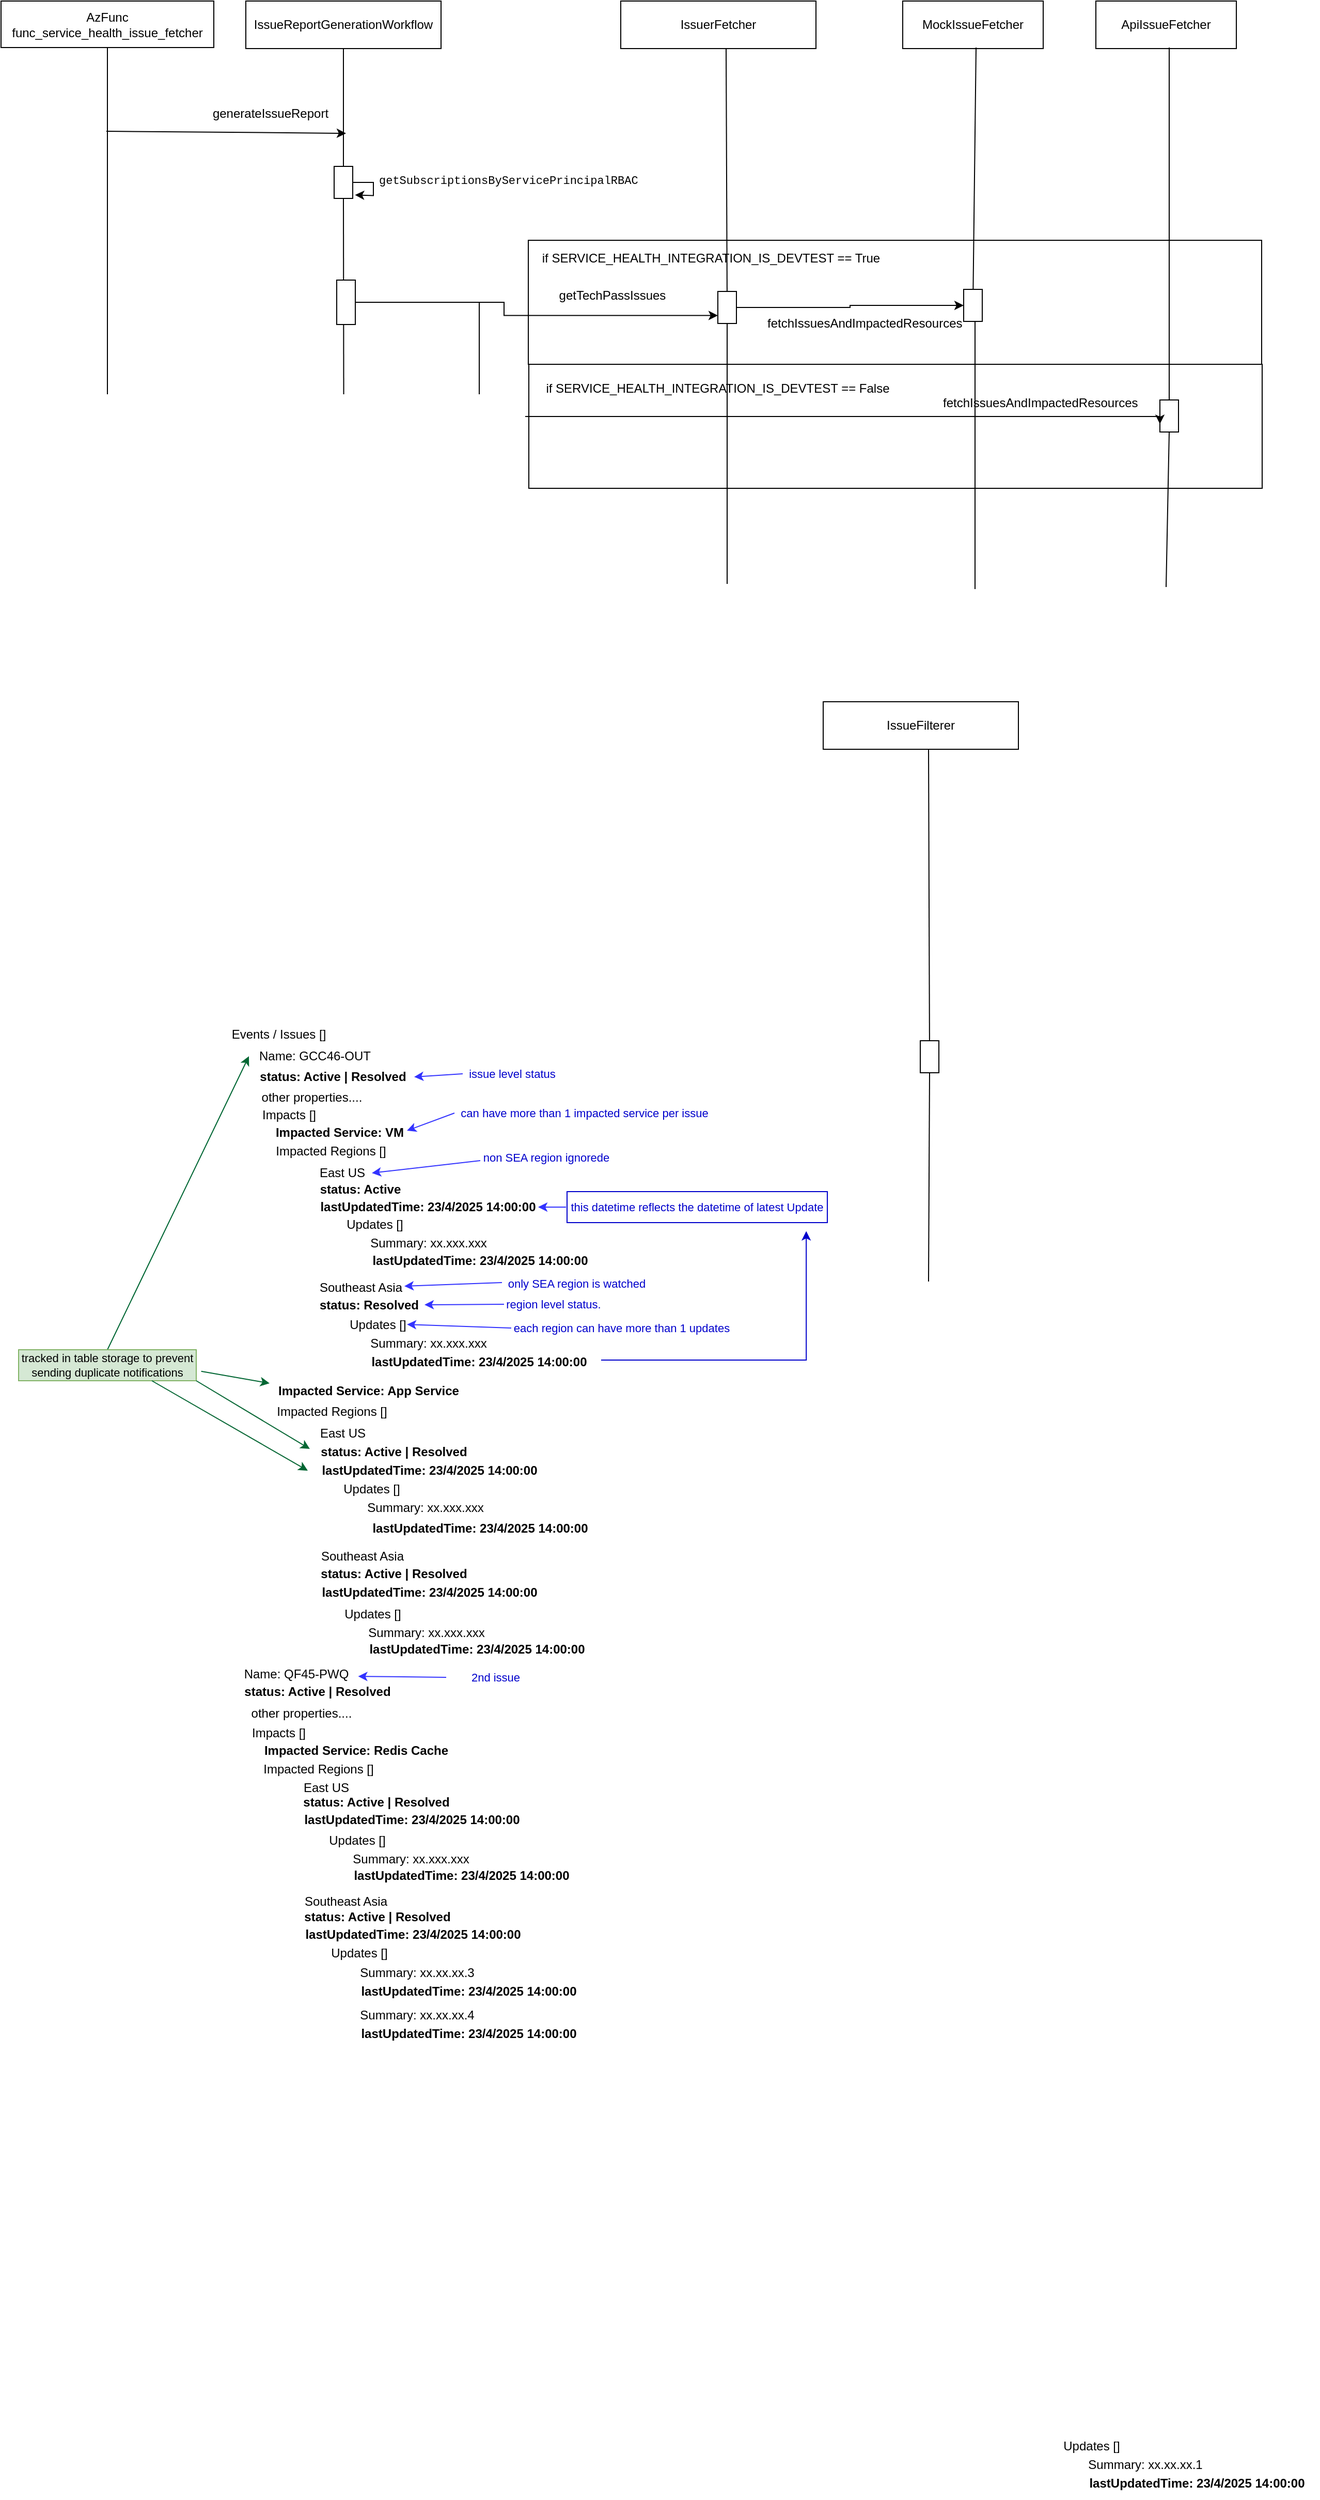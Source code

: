 <mxfile version="22.1.2" type="device">
  <diagram name="Page-1" id="G8UrM7M67HIisbb6Z9TN">
    <mxGraphModel dx="1868" dy="759" grid="0" gridSize="10" guides="1" tooltips="1" connect="1" arrows="1" fold="1" page="1" pageScale="1" pageWidth="850" pageHeight="1100" math="0" shadow="0">
      <root>
        <mxCell id="0" />
        <mxCell id="1" parent="0" />
        <mxCell id="xnkBoS_3XiZxHKLoAce9-31" value="" style="rounded=0;whiteSpace=wrap;html=1;fillColor=none;align=left;" parent="1" vertex="1">
          <mxGeometry x="-323" y="488.5" width="710" height="120" as="geometry" />
        </mxCell>
        <mxCell id="xnkBoS_3XiZxHKLoAce9-10" value="" style="rounded=0;whiteSpace=wrap;html=1;fillColor=none;align=left;" parent="1" vertex="1">
          <mxGeometry x="-323.5" y="368.5" width="710" height="120" as="geometry" />
        </mxCell>
        <mxCell id="vVQCyA3plpaN8dxxsv8U-1" value="AzFunc&lt;br&gt;func_service_health_issue_fetcher" style="rounded=0;whiteSpace=wrap;html=1;" parent="1" vertex="1">
          <mxGeometry x="-834" y="137" width="206" height="45" as="geometry" />
        </mxCell>
        <mxCell id="vVQCyA3plpaN8dxxsv8U-2" value="IssueReportGenerationWorkflow" style="rounded=0;whiteSpace=wrap;html=1;" parent="1" vertex="1">
          <mxGeometry x="-597" y="137" width="189" height="46" as="geometry" />
        </mxCell>
        <mxCell id="MwSiSLRiC0_kF_xC1Vzq-1" value="" style="endArrow=none;html=1;rounded=0;entryX=0.5;entryY=1;entryDx=0;entryDy=0;" parent="1" target="vVQCyA3plpaN8dxxsv8U-1" edge="1">
          <mxGeometry width="50" height="50" relative="1" as="geometry">
            <mxPoint x="-731" y="690.333" as="sourcePoint" />
            <mxPoint x="-401" y="366" as="targetPoint" />
          </mxGeometry>
        </mxCell>
        <mxCell id="MwSiSLRiC0_kF_xC1Vzq-2" value="" style="endArrow=none;html=1;rounded=0;entryX=0.5;entryY=1;entryDx=0;entryDy=0;" parent="1" source="MwSiSLRiC0_kF_xC1Vzq-13" target="vVQCyA3plpaN8dxxsv8U-2" edge="1">
          <mxGeometry width="50" height="50" relative="1" as="geometry">
            <mxPoint x="-502" y="693" as="sourcePoint" />
            <mxPoint x="-520" y="190" as="targetPoint" />
          </mxGeometry>
        </mxCell>
        <mxCell id="MwSiSLRiC0_kF_xC1Vzq-3" value="" style="endArrow=classic;html=1;rounded=0;" parent="1" edge="1">
          <mxGeometry width="50" height="50" relative="1" as="geometry">
            <mxPoint x="-732" y="263" as="sourcePoint" />
            <mxPoint x="-500" y="265" as="targetPoint" />
          </mxGeometry>
        </mxCell>
        <mxCell id="MwSiSLRiC0_kF_xC1Vzq-5" value="generateIssueReport" style="text;html=1;strokeColor=none;fillColor=none;align=center;verticalAlign=middle;whiteSpace=wrap;rounded=0;" parent="1" vertex="1">
          <mxGeometry x="-632" y="231" width="118" height="30" as="geometry" />
        </mxCell>
        <mxCell id="MwSiSLRiC0_kF_xC1Vzq-6" value="&lt;div style=&quot;font-family: Consolas, &amp;quot;Courier New&amp;quot;, monospace; font-weight: normal; line-height: 19px;&quot;&gt;&lt;div style=&quot;&quot;&gt;&lt;font style=&quot;font-size: 11px;&quot;&gt;getSubscriptionsByServicePrincipalRBAC&lt;/font&gt;&lt;/div&gt;&lt;/div&gt;" style="text;whiteSpace=wrap;html=1;" parent="1" vertex="1">
          <mxGeometry x="-470" y="295" width="226" height="44" as="geometry" />
        </mxCell>
        <mxCell id="MwSiSLRiC0_kF_xC1Vzq-14" value="" style="endArrow=none;html=1;rounded=0;entryX=0.5;entryY=1;entryDx=0;entryDy=0;" parent="1" target="MwSiSLRiC0_kF_xC1Vzq-13" edge="1">
          <mxGeometry width="50" height="50" relative="1" as="geometry">
            <mxPoint x="-502" y="693" as="sourcePoint" />
            <mxPoint x="-502" y="183" as="targetPoint" />
          </mxGeometry>
        </mxCell>
        <mxCell id="MwSiSLRiC0_kF_xC1Vzq-16" style="edgeStyle=orthogonalEdgeStyle;rounded=0;orthogonalLoop=1;jettySize=auto;html=1;" parent="1" source="MwSiSLRiC0_kF_xC1Vzq-13" edge="1">
          <mxGeometry relative="1" as="geometry">
            <mxPoint x="-491.333" y="324.667" as="targetPoint" />
          </mxGeometry>
        </mxCell>
        <mxCell id="MwSiSLRiC0_kF_xC1Vzq-13" value="" style="rounded=0;whiteSpace=wrap;html=1;fillColor=#FFFFFF;" parent="1" vertex="1">
          <mxGeometry x="-511.5" y="297" width="18" height="31" as="geometry" />
        </mxCell>
        <mxCell id="MwSiSLRiC0_kF_xC1Vzq-18" style="edgeStyle=orthogonalEdgeStyle;rounded=0;orthogonalLoop=1;jettySize=auto;html=1;entryX=0;entryY=0.75;entryDx=0;entryDy=0;" parent="1" source="MwSiSLRiC0_kF_xC1Vzq-19" target="xnkBoS_3XiZxHKLoAce9-11" edge="1">
          <mxGeometry relative="1" as="geometry">
            <mxPoint x="-488.833" y="378.667" as="targetPoint" />
            <Array as="points">
              <mxPoint x="-347" y="429" />
              <mxPoint x="-347" y="441" />
            </Array>
          </mxGeometry>
        </mxCell>
        <mxCell id="MwSiSLRiC0_kF_xC1Vzq-19" value="" style="rounded=0;whiteSpace=wrap;html=1;fillColor=#FFFFFF;" parent="1" vertex="1">
          <mxGeometry x="-509" y="407" width="18" height="43" as="geometry" />
        </mxCell>
        <mxCell id="MwSiSLRiC0_kF_xC1Vzq-21" value="IssuerFetcher" style="rounded=0;whiteSpace=wrap;html=1;" parent="1" vertex="1">
          <mxGeometry x="-234" y="137" width="189" height="46" as="geometry" />
        </mxCell>
        <mxCell id="MwSiSLRiC0_kF_xC1Vzq-22" value="" style="endArrow=none;html=1;rounded=0;entryX=0.5;entryY=1;entryDx=0;entryDy=0;" parent="1" source="xnkBoS_3XiZxHKLoAce9-11" edge="1">
          <mxGeometry width="50" height="50" relative="1" as="geometry">
            <mxPoint x="-132" y="698" as="sourcePoint" />
            <mxPoint x="-132" y="183" as="targetPoint" />
          </mxGeometry>
        </mxCell>
        <mxCell id="xnkBoS_3XiZxHKLoAce9-1" value="IssueFilterer" style="rounded=0;whiteSpace=wrap;html=1;" parent="1" vertex="1">
          <mxGeometry x="-38" y="815" width="189" height="46" as="geometry" />
        </mxCell>
        <mxCell id="xnkBoS_3XiZxHKLoAce9-2" value="" style="endArrow=none;html=1;rounded=0;entryX=0.5;entryY=1;entryDx=0;entryDy=0;" parent="1" source="xnkBoS_3XiZxHKLoAce9-6" edge="1">
          <mxGeometry width="50" height="50" relative="1" as="geometry">
            <mxPoint x="64" y="1376" as="sourcePoint" />
            <mxPoint x="64" y="861" as="targetPoint" />
          </mxGeometry>
        </mxCell>
        <mxCell id="xnkBoS_3XiZxHKLoAce9-3" value="if&amp;nbsp;SERVICE_HEALTH_INTEGRATION_IS_DEVTEST == True" style="text;html=1;strokeColor=none;fillColor=none;align=center;verticalAlign=middle;whiteSpace=wrap;rounded=0;" parent="1" vertex="1">
          <mxGeometry x="-323" y="371" width="353" height="30" as="geometry" />
        </mxCell>
        <mxCell id="xnkBoS_3XiZxHKLoAce9-8" value="" style="endArrow=none;html=1;rounded=0;entryX=0.5;entryY=1;entryDx=0;entryDy=0;" parent="1" target="xnkBoS_3XiZxHKLoAce9-6" edge="1">
          <mxGeometry width="50" height="50" relative="1" as="geometry">
            <mxPoint x="64" y="1376" as="sourcePoint" />
            <mxPoint x="64" y="861" as="targetPoint" />
          </mxGeometry>
        </mxCell>
        <mxCell id="xnkBoS_3XiZxHKLoAce9-6" value="" style="rounded=0;whiteSpace=wrap;html=1;fillColor=#FFFFFF;" parent="1" vertex="1">
          <mxGeometry x="56" y="1143" width="18" height="31" as="geometry" />
        </mxCell>
        <mxCell id="xnkBoS_3XiZxHKLoAce9-9" value="getTechPassIssues" style="text;html=1;strokeColor=none;fillColor=none;align=center;verticalAlign=middle;whiteSpace=wrap;rounded=0;" parent="1" vertex="1">
          <mxGeometry x="-301" y="407" width="118" height="30" as="geometry" />
        </mxCell>
        <mxCell id="xnkBoS_3XiZxHKLoAce9-12" value="" style="endArrow=none;html=1;rounded=0;entryX=0.5;entryY=1;entryDx=0;entryDy=0;" parent="1" target="xnkBoS_3XiZxHKLoAce9-11" edge="1">
          <mxGeometry width="50" height="50" relative="1" as="geometry">
            <mxPoint x="-131" y="701" as="sourcePoint" />
            <mxPoint x="-107" y="183" as="targetPoint" />
          </mxGeometry>
        </mxCell>
        <mxCell id="xnkBoS_3XiZxHKLoAce9-26" style="edgeStyle=orthogonalEdgeStyle;rounded=0;orthogonalLoop=1;jettySize=auto;html=1;entryX=0;entryY=0.5;entryDx=0;entryDy=0;" parent="1" source="xnkBoS_3XiZxHKLoAce9-11" target="xnkBoS_3XiZxHKLoAce9-24" edge="1">
          <mxGeometry relative="1" as="geometry" />
        </mxCell>
        <mxCell id="xnkBoS_3XiZxHKLoAce9-11" value="" style="rounded=0;whiteSpace=wrap;html=1;fillColor=#FFFFFF;" parent="1" vertex="1">
          <mxGeometry x="-140" y="418" width="18" height="31" as="geometry" />
        </mxCell>
        <mxCell id="xnkBoS_3XiZxHKLoAce9-14" value="MockIssueFetcher" style="rounded=0;whiteSpace=wrap;html=1;" parent="1" vertex="1">
          <mxGeometry x="39" y="137" width="136" height="46" as="geometry" />
        </mxCell>
        <mxCell id="xnkBoS_3XiZxHKLoAce9-15" value="" style="endArrow=none;html=1;rounded=0;entryX=0.5;entryY=1;entryDx=0;entryDy=0;" parent="1" source="xnkBoS_3XiZxHKLoAce9-24" edge="1">
          <mxGeometry width="50" height="50" relative="1" as="geometry">
            <mxPoint x="110" y="700" as="sourcePoint" />
            <mxPoint x="110" y="182" as="targetPoint" />
          </mxGeometry>
        </mxCell>
        <mxCell id="xnkBoS_3XiZxHKLoAce9-21" value="ApiIssueFetcher" style="rounded=0;whiteSpace=wrap;html=1;" parent="1" vertex="1">
          <mxGeometry x="226" y="137" width="136" height="46" as="geometry" />
        </mxCell>
        <mxCell id="xnkBoS_3XiZxHKLoAce9-22" value="" style="endArrow=none;html=1;rounded=0;entryX=0.5;entryY=1;entryDx=0;entryDy=0;" parent="1" source="xnkBoS_3XiZxHKLoAce9-28" edge="1">
          <mxGeometry width="50" height="50" relative="1" as="geometry">
            <mxPoint x="297" y="700" as="sourcePoint" />
            <mxPoint x="297" y="182" as="targetPoint" />
          </mxGeometry>
        </mxCell>
        <mxCell id="xnkBoS_3XiZxHKLoAce9-25" value="" style="endArrow=none;html=1;rounded=0;" parent="1" edge="1">
          <mxGeometry width="50" height="50" relative="1" as="geometry">
            <mxPoint x="109" y="706" as="sourcePoint" />
            <mxPoint x="109" y="447" as="targetPoint" />
          </mxGeometry>
        </mxCell>
        <mxCell id="xnkBoS_3XiZxHKLoAce9-24" value="" style="rounded=0;whiteSpace=wrap;html=1;fillColor=#FFFFFF;" parent="1" vertex="1">
          <mxGeometry x="98" y="416" width="18" height="31" as="geometry" />
        </mxCell>
        <mxCell id="xnkBoS_3XiZxHKLoAce9-27" value="fetchIssuesAndImpactedResources" style="text;whiteSpace=wrap;" parent="1" vertex="1">
          <mxGeometry x="-94.003" y="434.997" width="217" height="36" as="geometry" />
        </mxCell>
        <mxCell id="xnkBoS_3XiZxHKLoAce9-29" value="" style="endArrow=none;html=1;rounded=0;entryX=0.5;entryY=1;entryDx=0;entryDy=0;" parent="1" target="xnkBoS_3XiZxHKLoAce9-28" edge="1">
          <mxGeometry width="50" height="50" relative="1" as="geometry">
            <mxPoint x="294" y="704" as="sourcePoint" />
            <mxPoint x="322" y="182" as="targetPoint" />
          </mxGeometry>
        </mxCell>
        <mxCell id="xnkBoS_3XiZxHKLoAce9-28" value="" style="rounded=0;whiteSpace=wrap;html=1;fillColor=#FFFFFF;" parent="1" vertex="1">
          <mxGeometry x="288" y="523" width="18" height="31" as="geometry" />
        </mxCell>
        <mxCell id="xnkBoS_3XiZxHKLoAce9-30" value="if&amp;nbsp;SERVICE_HEALTH_INTEGRATION_IS_DEVTEST == False" style="text;html=1;strokeColor=none;fillColor=none;align=center;verticalAlign=middle;whiteSpace=wrap;rounded=0;" parent="1" vertex="1">
          <mxGeometry x="-314" y="497" width="348" height="30" as="geometry" />
        </mxCell>
        <mxCell id="xnkBoS_3XiZxHKLoAce9-35" value="" style="edgeStyle=orthogonalEdgeStyle;rounded=0;orthogonalLoop=1;jettySize=auto;html=1;entryX=0;entryY=0.75;entryDx=0;entryDy=0;" parent="1" source="MwSiSLRiC0_kF_xC1Vzq-19" target="xnkBoS_3XiZxHKLoAce9-28" edge="1">
          <mxGeometry relative="1" as="geometry">
            <mxPoint x="-491" y="429" as="sourcePoint" />
            <mxPoint x="313" y="539" as="targetPoint" />
            <Array as="points">
              <mxPoint x="-371" y="428" />
              <mxPoint x="-371" y="539" />
              <mxPoint x="288" y="539" />
            </Array>
          </mxGeometry>
        </mxCell>
        <mxCell id="xnkBoS_3XiZxHKLoAce9-34" value="fetchIssuesAndImpactedResources" style="text;whiteSpace=wrap;" parent="1" vertex="1">
          <mxGeometry x="75.997" y="511.997" width="217" height="36" as="geometry" />
        </mxCell>
        <mxCell id="_ecii_WEOlAB7-IW7fg6-1" value="Events / Issues []" style="text;html=1;strokeColor=none;fillColor=none;align=center;verticalAlign=middle;whiteSpace=wrap;rounded=0;" parent="1" vertex="1">
          <mxGeometry x="-615" y="1122" width="100" height="30" as="geometry" />
        </mxCell>
        <mxCell id="_ecii_WEOlAB7-IW7fg6-2" value="Impacts []" style="text;html=1;strokeColor=none;fillColor=none;align=center;verticalAlign=middle;whiteSpace=wrap;rounded=0;" parent="1" vertex="1">
          <mxGeometry x="-605" y="1200" width="100" height="30" as="geometry" />
        </mxCell>
        <mxCell id="_ecii_WEOlAB7-IW7fg6-3" value="Impacted Service: VM" style="text;html=1;strokeColor=none;fillColor=none;align=center;verticalAlign=middle;whiteSpace=wrap;rounded=0;fontStyle=1" parent="1" vertex="1">
          <mxGeometry x="-571" y="1217" width="130" height="30" as="geometry" />
        </mxCell>
        <mxCell id="_ecii_WEOlAB7-IW7fg6-4" value="Impacted Regions []" style="text;html=1;strokeColor=none;fillColor=none;align=center;verticalAlign=middle;whiteSpace=wrap;rounded=0;" parent="1" vertex="1">
          <mxGeometry x="-596" y="1235" width="163" height="30" as="geometry" />
        </mxCell>
        <mxCell id="_ecii_WEOlAB7-IW7fg6-5" value="East US" style="text;html=1;strokeColor=none;fillColor=none;align=center;verticalAlign=middle;whiteSpace=wrap;rounded=0;" parent="1" vertex="1">
          <mxGeometry x="-532" y="1256" width="57" height="30" as="geometry" />
        </mxCell>
        <mxCell id="_ecii_WEOlAB7-IW7fg6-6" value="Summary: xx.xxx.xxx" style="text;html=1;strokeColor=none;fillColor=none;align=center;verticalAlign=middle;whiteSpace=wrap;rounded=0;" parent="1" vertex="1">
          <mxGeometry x="-484" y="1324" width="128" height="30" as="geometry" />
        </mxCell>
        <mxCell id="_ecii_WEOlAB7-IW7fg6-7" value="Southeast Asia" style="text;html=1;strokeColor=none;fillColor=none;align=center;verticalAlign=middle;whiteSpace=wrap;rounded=0;" parent="1" vertex="1">
          <mxGeometry x="-528.5" y="1367" width="85" height="30" as="geometry" />
        </mxCell>
        <mxCell id="_ecii_WEOlAB7-IW7fg6-8" value="Updates []" style="text;html=1;strokeColor=none;fillColor=none;align=center;verticalAlign=middle;whiteSpace=wrap;rounded=0;" parent="1" vertex="1">
          <mxGeometry x="-536" y="1306" width="128" height="30" as="geometry" />
        </mxCell>
        <mxCell id="_ecii_WEOlAB7-IW7fg6-12" value="Summary: xx.xxx.xxx" style="text;html=1;strokeColor=none;fillColor=none;align=center;verticalAlign=middle;whiteSpace=wrap;rounded=0;" parent="1" vertex="1">
          <mxGeometry x="-484" y="1421" width="128" height="30" as="geometry" />
        </mxCell>
        <mxCell id="_ecii_WEOlAB7-IW7fg6-13" value="Updates []" style="text;html=1;strokeColor=none;fillColor=none;align=center;verticalAlign=middle;whiteSpace=wrap;rounded=0;" parent="1" vertex="1">
          <mxGeometry x="-498.5" y="1408" width="57.5" height="19" as="geometry" />
        </mxCell>
        <mxCell id="_ecii_WEOlAB7-IW7fg6-15" value="Name:&amp;nbsp;GCC46-OUT" style="text;html=1;strokeColor=none;fillColor=none;align=center;verticalAlign=middle;whiteSpace=wrap;rounded=0;" parent="1" vertex="1">
          <mxGeometry x="-594" y="1143" width="128" height="30" as="geometry" />
        </mxCell>
        <mxCell id="_ecii_WEOlAB7-IW7fg6-16" value="other properties...." style="text;html=1;strokeColor=none;fillColor=none;align=center;verticalAlign=middle;whiteSpace=wrap;rounded=0;" parent="1" vertex="1">
          <mxGeometry x="-597" y="1183" width="128" height="30" as="geometry" />
        </mxCell>
        <mxCell id="_ecii_WEOlAB7-IW7fg6-17" value="Impacts []" style="text;html=1;strokeColor=none;fillColor=none;align=center;verticalAlign=middle;whiteSpace=wrap;rounded=0;" parent="1" vertex="1">
          <mxGeometry x="-615" y="1798" width="100" height="30" as="geometry" />
        </mxCell>
        <mxCell id="_ecii_WEOlAB7-IW7fg6-18" value="Impacted Service: Redis Cache" style="text;html=1;strokeColor=none;fillColor=none;align=center;verticalAlign=middle;whiteSpace=wrap;rounded=0;fontStyle=1" parent="1" vertex="1">
          <mxGeometry x="-592" y="1815" width="204" height="30" as="geometry" />
        </mxCell>
        <mxCell id="_ecii_WEOlAB7-IW7fg6-19" value="Impacted Regions []" style="text;html=1;strokeColor=none;fillColor=none;align=center;verticalAlign=middle;whiteSpace=wrap;rounded=0;" parent="1" vertex="1">
          <mxGeometry x="-608" y="1833" width="163" height="30" as="geometry" />
        </mxCell>
        <mxCell id="_ecii_WEOlAB7-IW7fg6-20" value="East US" style="text;html=1;strokeColor=none;fillColor=none;align=center;verticalAlign=middle;whiteSpace=wrap;rounded=0;" parent="1" vertex="1">
          <mxGeometry x="-583" y="1851" width="128" height="30" as="geometry" />
        </mxCell>
        <mxCell id="_ecii_WEOlAB7-IW7fg6-21" value="Summary: xx.xx.xx.1" style="text;html=1;strokeColor=none;fillColor=none;align=center;verticalAlign=middle;whiteSpace=wrap;rounded=0;" parent="1" vertex="1">
          <mxGeometry x="210" y="2506" width="128" height="30" as="geometry" />
        </mxCell>
        <mxCell id="_ecii_WEOlAB7-IW7fg6-22" value="Southeast Asia" style="text;html=1;strokeColor=none;fillColor=none;align=center;verticalAlign=middle;whiteSpace=wrap;rounded=0;" parent="1" vertex="1">
          <mxGeometry x="-564" y="1961" width="128" height="30" as="geometry" />
        </mxCell>
        <mxCell id="_ecii_WEOlAB7-IW7fg6-23" value="Updates []" style="text;html=1;strokeColor=none;fillColor=none;align=center;verticalAlign=middle;whiteSpace=wrap;rounded=0;" parent="1" vertex="1">
          <mxGeometry x="158" y="2488" width="128" height="30" as="geometry" />
        </mxCell>
        <mxCell id="_ecii_WEOlAB7-IW7fg6-26" value="Updates []" style="text;html=1;strokeColor=none;fillColor=none;align=center;verticalAlign=middle;whiteSpace=wrap;rounded=0;" parent="1" vertex="1">
          <mxGeometry x="-551" y="2011" width="128" height="30" as="geometry" />
        </mxCell>
        <mxCell id="_ecii_WEOlAB7-IW7fg6-28" value="Name:&amp;nbsp;QF45-PWQ" style="text;html=1;strokeColor=none;fillColor=none;align=center;verticalAlign=middle;whiteSpace=wrap;rounded=0;" parent="1" vertex="1">
          <mxGeometry x="-612" y="1741" width="128" height="30" as="geometry" />
        </mxCell>
        <mxCell id="_ecii_WEOlAB7-IW7fg6-29" value="other properties...." style="text;html=1;strokeColor=none;fillColor=none;align=center;verticalAlign=middle;whiteSpace=wrap;rounded=0;" parent="1" vertex="1">
          <mxGeometry x="-607" y="1779" width="128" height="30" as="geometry" />
        </mxCell>
        <mxCell id="_ecii_WEOlAB7-IW7fg6-30" value="status: Active | Resolved" style="text;html=1;strokeColor=none;fillColor=none;align=center;verticalAlign=middle;whiteSpace=wrap;rounded=0;fontStyle=1" parent="1" vertex="1">
          <mxGeometry x="-591" y="1163" width="157" height="30" as="geometry" />
        </mxCell>
        <mxCell id="_ecii_WEOlAB7-IW7fg6-31" value="status: Active | Resolved" style="text;html=1;strokeColor=none;fillColor=none;align=center;verticalAlign=middle;whiteSpace=wrap;rounded=0;fontStyle=1" parent="1" vertex="1">
          <mxGeometry x="-606" y="1758" width="157" height="30" as="geometry" />
        </mxCell>
        <mxCell id="_ecii_WEOlAB7-IW7fg6-32" value="status: Active" style="text;html=1;strokeColor=none;fillColor=none;align=center;verticalAlign=middle;whiteSpace=wrap;rounded=0;fontStyle=1" parent="1" vertex="1">
          <mxGeometry x="-532" y="1271" width="92" height="31" as="geometry" />
        </mxCell>
        <mxCell id="_ecii_WEOlAB7-IW7fg6-33" value="status: Resolved" style="text;html=1;strokeColor=none;fillColor=none;align=center;verticalAlign=middle;whiteSpace=wrap;rounded=0;fontStyle=1" parent="1" vertex="1">
          <mxGeometry x="-533" y="1387" width="111" height="23" as="geometry" />
        </mxCell>
        <mxCell id="_ecii_WEOlAB7-IW7fg6-36" value="lastUpdatedTime: 23/4/2025 14:00:00" style="text;html=1;strokeColor=none;fillColor=none;align=center;verticalAlign=middle;whiteSpace=wrap;rounded=0;fontStyle=1" parent="1" vertex="1">
          <mxGeometry x="206" y="2524" width="236" height="30" as="geometry" />
        </mxCell>
        <mxCell id="_ecii_WEOlAB7-IW7fg6-40" value="Summary: xx.xx.xx.3" style="text;html=1;strokeColor=none;fillColor=none;align=center;verticalAlign=middle;whiteSpace=wrap;rounded=0;" parent="1" vertex="1">
          <mxGeometry x="-495" y="2030" width="128" height="30" as="geometry" />
        </mxCell>
        <mxCell id="_ecii_WEOlAB7-IW7fg6-41" value="lastUpdatedTime: 23/4/2025 14:00:00" style="text;html=1;strokeColor=none;fillColor=none;align=center;verticalAlign=middle;whiteSpace=wrap;rounded=0;fontStyle=1" parent="1" vertex="1">
          <mxGeometry x="-499" y="2048" width="236" height="30" as="geometry" />
        </mxCell>
        <mxCell id="_ecii_WEOlAB7-IW7fg6-42" value="Summary: xx.xx.xx.4" style="text;html=1;strokeColor=none;fillColor=none;align=center;verticalAlign=middle;whiteSpace=wrap;rounded=0;" parent="1" vertex="1">
          <mxGeometry x="-495" y="2071" width="128" height="30" as="geometry" />
        </mxCell>
        <mxCell id="_ecii_WEOlAB7-IW7fg6-43" value="lastUpdatedTime: 23/4/2025 14:00:00" style="text;html=1;strokeColor=none;fillColor=none;align=center;verticalAlign=middle;whiteSpace=wrap;rounded=0;fontStyle=1" parent="1" vertex="1">
          <mxGeometry x="-499" y="2089" width="236" height="30" as="geometry" />
        </mxCell>
        <mxCell id="_ecii_WEOlAB7-IW7fg6-44" value="Impacted Service: App Service" style="text;html=1;strokeColor=none;fillColor=none;align=center;verticalAlign=middle;whiteSpace=wrap;rounded=0;fontStyle=1" parent="1" vertex="1">
          <mxGeometry x="-574" y="1467" width="192" height="30" as="geometry" />
        </mxCell>
        <mxCell id="_ecii_WEOlAB7-IW7fg6-45" value="Impacted Regions []" style="text;html=1;strokeColor=none;fillColor=none;align=center;verticalAlign=middle;whiteSpace=wrap;rounded=0;" parent="1" vertex="1">
          <mxGeometry x="-595" y="1487" width="163" height="30" as="geometry" />
        </mxCell>
        <mxCell id="_ecii_WEOlAB7-IW7fg6-46" value="East US" style="text;html=1;strokeColor=none;fillColor=none;align=center;verticalAlign=middle;whiteSpace=wrap;rounded=0;" parent="1" vertex="1">
          <mxGeometry x="-567" y="1508" width="128" height="30" as="geometry" />
        </mxCell>
        <mxCell id="_ecii_WEOlAB7-IW7fg6-47" value="Summary: xx.xxx.xxx" style="text;html=1;strokeColor=none;fillColor=none;align=center;verticalAlign=middle;whiteSpace=wrap;rounded=0;" parent="1" vertex="1">
          <mxGeometry x="-487" y="1580" width="128" height="30" as="geometry" />
        </mxCell>
        <mxCell id="_ecii_WEOlAB7-IW7fg6-48" value="Southeast Asia" style="text;html=1;strokeColor=none;fillColor=none;align=center;verticalAlign=middle;whiteSpace=wrap;rounded=0;" parent="1" vertex="1">
          <mxGeometry x="-548" y="1627" width="128" height="30" as="geometry" />
        </mxCell>
        <mxCell id="_ecii_WEOlAB7-IW7fg6-49" value="Updates []" style="text;html=1;strokeColor=none;fillColor=none;align=center;verticalAlign=middle;whiteSpace=wrap;rounded=0;" parent="1" vertex="1">
          <mxGeometry x="-539" y="1562" width="128" height="30" as="geometry" />
        </mxCell>
        <mxCell id="_ecii_WEOlAB7-IW7fg6-51" value="Summary: xx.xxx.xxx" style="text;html=1;strokeColor=none;fillColor=none;align=center;verticalAlign=middle;whiteSpace=wrap;rounded=0;" parent="1" vertex="1">
          <mxGeometry x="-486" y="1701" width="128" height="30" as="geometry" />
        </mxCell>
        <mxCell id="_ecii_WEOlAB7-IW7fg6-52" value="Updates []" style="text;html=1;strokeColor=none;fillColor=none;align=center;verticalAlign=middle;whiteSpace=wrap;rounded=0;" parent="1" vertex="1">
          <mxGeometry x="-538" y="1683" width="128" height="30" as="geometry" />
        </mxCell>
        <mxCell id="_ecii_WEOlAB7-IW7fg6-56" value="lastUpdatedTime: 23/4/2025 14:00:00" style="text;html=1;strokeColor=none;fillColor=none;align=center;verticalAlign=middle;whiteSpace=wrap;rounded=0;fontStyle=1" parent="1" vertex="1">
          <mxGeometry x="-488" y="1341" width="236" height="30" as="geometry" />
        </mxCell>
        <mxCell id="_ecii_WEOlAB7-IW7fg6-57" value="lastUpdatedTime: 23/4/2025 14:00:00" style="text;html=1;strokeColor=none;fillColor=none;align=center;verticalAlign=middle;whiteSpace=wrap;rounded=0;fontStyle=1" parent="1" vertex="1">
          <mxGeometry x="-489" y="1439" width="236" height="30" as="geometry" />
        </mxCell>
        <mxCell id="_ecii_WEOlAB7-IW7fg6-58" value="lastUpdatedTime: 23/4/2025 14:00:00" style="text;html=1;strokeColor=none;fillColor=none;align=center;verticalAlign=middle;whiteSpace=wrap;rounded=0;fontStyle=1" parent="1" vertex="1">
          <mxGeometry x="-488" y="1600" width="236" height="30" as="geometry" />
        </mxCell>
        <mxCell id="_ecii_WEOlAB7-IW7fg6-59" value="lastUpdatedTime: 23/4/2025 14:00:00" style="text;html=1;strokeColor=none;fillColor=none;align=center;verticalAlign=middle;whiteSpace=wrap;rounded=0;fontStyle=1" parent="1" vertex="1">
          <mxGeometry x="-491" y="1717" width="236" height="30" as="geometry" />
        </mxCell>
        <mxCell id="_ecii_WEOlAB7-IW7fg6-60" value="status: Active | Resolved" style="text;html=1;strokeColor=none;fillColor=none;align=center;verticalAlign=middle;whiteSpace=wrap;rounded=0;fontStyle=1" parent="1" vertex="1">
          <mxGeometry x="-532" y="1526" width="157" height="30" as="geometry" />
        </mxCell>
        <mxCell id="_ecii_WEOlAB7-IW7fg6-61" value="lastUpdatedTime: 23/4/2025 14:00:00" style="text;html=1;strokeColor=none;fillColor=none;align=center;verticalAlign=middle;whiteSpace=wrap;rounded=0;fontStyle=1" parent="1" vertex="1">
          <mxGeometry x="-537" y="1544" width="236" height="30" as="geometry" />
        </mxCell>
        <mxCell id="_ecii_WEOlAB7-IW7fg6-62" value="status: Active | Resolved" style="text;html=1;strokeColor=none;fillColor=none;align=center;verticalAlign=middle;whiteSpace=wrap;rounded=0;fontStyle=1" parent="1" vertex="1">
          <mxGeometry x="-532" y="1644" width="157" height="30" as="geometry" />
        </mxCell>
        <mxCell id="_ecii_WEOlAB7-IW7fg6-63" value="lastUpdatedTime: 23/4/2025 14:00:00" style="text;html=1;strokeColor=none;fillColor=none;align=center;verticalAlign=middle;whiteSpace=wrap;rounded=0;fontStyle=1" parent="1" vertex="1">
          <mxGeometry x="-537" y="1662" width="236" height="30" as="geometry" />
        </mxCell>
        <mxCell id="_ecii_WEOlAB7-IW7fg6-64" value="status: Active | Resolved" style="text;html=1;strokeColor=none;fillColor=none;align=center;verticalAlign=middle;whiteSpace=wrap;rounded=0;fontStyle=1" parent="1" vertex="1">
          <mxGeometry x="-549" y="1865" width="157" height="30" as="geometry" />
        </mxCell>
        <mxCell id="_ecii_WEOlAB7-IW7fg6-65" value="lastUpdatedTime: 23/4/2025 14:00:00" style="text;html=1;strokeColor=none;fillColor=none;align=center;verticalAlign=middle;whiteSpace=wrap;rounded=0;fontStyle=1" parent="1" vertex="1">
          <mxGeometry x="-554" y="1882" width="236" height="30" as="geometry" />
        </mxCell>
        <mxCell id="_ecii_WEOlAB7-IW7fg6-68" value="status: Active | Resolved" style="text;html=1;strokeColor=none;fillColor=none;align=center;verticalAlign=middle;whiteSpace=wrap;rounded=0;fontStyle=1" parent="1" vertex="1">
          <mxGeometry x="-548" y="1976" width="157" height="30" as="geometry" />
        </mxCell>
        <mxCell id="_ecii_WEOlAB7-IW7fg6-69" value="lastUpdatedTime: 23/4/2025 14:00:00" style="text;html=1;strokeColor=none;fillColor=none;align=center;verticalAlign=middle;whiteSpace=wrap;rounded=0;fontStyle=1" parent="1" vertex="1">
          <mxGeometry x="-553" y="1993" width="236" height="30" as="geometry" />
        </mxCell>
        <mxCell id="_ecii_WEOlAB7-IW7fg6-70" value="Summary: xx.xxx.xxx" style="text;html=1;strokeColor=none;fillColor=none;align=center;verticalAlign=middle;whiteSpace=wrap;rounded=0;" parent="1" vertex="1">
          <mxGeometry x="-501" y="1920" width="128" height="30" as="geometry" />
        </mxCell>
        <mxCell id="_ecii_WEOlAB7-IW7fg6-71" value="Updates []" style="text;html=1;strokeColor=none;fillColor=none;align=center;verticalAlign=middle;whiteSpace=wrap;rounded=0;" parent="1" vertex="1">
          <mxGeometry x="-553" y="1902" width="128" height="30" as="geometry" />
        </mxCell>
        <mxCell id="_ecii_WEOlAB7-IW7fg6-72" value="lastUpdatedTime: 23/4/2025 14:00:00" style="text;html=1;strokeColor=none;fillColor=none;align=center;verticalAlign=middle;whiteSpace=wrap;rounded=0;fontStyle=1" parent="1" vertex="1">
          <mxGeometry x="-506" y="1936" width="236" height="30" as="geometry" />
        </mxCell>
        <mxCell id="_ecii_WEOlAB7-IW7fg6-73" value="lastUpdatedTime: 23/4/2025 14:00:00" style="text;html=1;strokeColor=none;fillColor=none;align=center;verticalAlign=middle;whiteSpace=wrap;rounded=0;fontStyle=1" parent="1" vertex="1">
          <mxGeometry x="-527" y="1289" width="213" height="30" as="geometry" />
        </mxCell>
        <mxCell id="tsiEJXsAXfe-K2U5MHXd-1" value="" style="endArrow=classic;html=1;rounded=0;entryX=1;entryY=0.5;entryDx=0;entryDy=0;strokeColor=#3333FF;exitX=0;exitY=0.5;exitDx=0;exitDy=0;" edge="1" parent="1" source="tsiEJXsAXfe-K2U5MHXd-4" target="_ecii_WEOlAB7-IW7fg6-30">
          <mxGeometry width="50" height="50" relative="1" as="geometry">
            <mxPoint x="-393" y="1147" as="sourcePoint" />
            <mxPoint x="-230" y="1293" as="targetPoint" />
          </mxGeometry>
        </mxCell>
        <mxCell id="tsiEJXsAXfe-K2U5MHXd-2" value="non SEA region ignorede" style="text;html=1;strokeColor=none;fillColor=none;align=center;verticalAlign=middle;whiteSpace=wrap;rounded=0;fontSize=11;fontColor=#0000CC;" vertex="1" parent="1">
          <mxGeometry x="-376" y="1241" width="140" height="30" as="geometry" />
        </mxCell>
        <mxCell id="tsiEJXsAXfe-K2U5MHXd-3" value="" style="endArrow=classic;html=1;rounded=0;entryX=1;entryY=0.5;entryDx=0;entryDy=0;strokeColor=#3333FF;exitX=0;exitY=0.5;exitDx=0;exitDy=0;" edge="1" parent="1" source="tsiEJXsAXfe-K2U5MHXd-5">
          <mxGeometry width="50" height="50" relative="1" as="geometry">
            <mxPoint x="-396" y="1215" as="sourcePoint" />
            <mxPoint x="-441" y="1230" as="targetPoint" />
          </mxGeometry>
        </mxCell>
        <mxCell id="tsiEJXsAXfe-K2U5MHXd-4" value="issue level status" style="text;html=1;strokeColor=none;fillColor=none;align=center;verticalAlign=middle;whiteSpace=wrap;rounded=0;fontSize=11;fontColor=#0000CC;" vertex="1" parent="1">
          <mxGeometry x="-387" y="1166" width="96" height="18" as="geometry" />
        </mxCell>
        <mxCell id="tsiEJXsAXfe-K2U5MHXd-5" value="can have more than 1 impacted service per issue" style="text;html=1;strokeColor=none;fillColor=none;align=center;verticalAlign=middle;whiteSpace=wrap;rounded=0;fontSize=11;fontColor=#0000CC;" vertex="1" parent="1">
          <mxGeometry x="-395" y="1198" width="252" height="30" as="geometry" />
        </mxCell>
        <mxCell id="tsiEJXsAXfe-K2U5MHXd-6" value="" style="endArrow=classic;html=1;rounded=0;strokeColor=#3333FF;entryX=1;entryY=0.5;entryDx=0;entryDy=0;" edge="1" parent="1" target="_ecii_WEOlAB7-IW7fg6-5">
          <mxGeometry width="50" height="50" relative="1" as="geometry">
            <mxPoint x="-370" y="1259" as="sourcePoint" />
            <mxPoint x="-404" y="1260" as="targetPoint" />
          </mxGeometry>
        </mxCell>
        <mxCell id="tsiEJXsAXfe-K2U5MHXd-7" value="only SEA region is watched" style="text;html=1;strokeColor=none;fillColor=none;align=center;verticalAlign=middle;whiteSpace=wrap;rounded=0;fontSize=11;fontColor=#0000CC;" vertex="1" parent="1">
          <mxGeometry x="-351" y="1368" width="149" height="20" as="geometry" />
        </mxCell>
        <mxCell id="tsiEJXsAXfe-K2U5MHXd-8" value="" style="endArrow=classic;html=1;rounded=0;entryX=1;entryY=0.5;entryDx=0;entryDy=0;strokeColor=#3333FF;exitX=0;exitY=0.5;exitDx=0;exitDy=0;" edge="1" parent="1" source="tsiEJXsAXfe-K2U5MHXd-13">
          <mxGeometry width="50" height="50" relative="1" as="geometry">
            <mxPoint x="-317" y="1394" as="sourcePoint" />
            <mxPoint x="-424.0" y="1398.5" as="targetPoint" />
          </mxGeometry>
        </mxCell>
        <mxCell id="tsiEJXsAXfe-K2U5MHXd-12" value="" style="endArrow=classic;html=1;rounded=0;strokeColor=#3333FF;" edge="1" parent="1" target="_ecii_WEOlAB7-IW7fg6-7">
          <mxGeometry width="50" height="50" relative="1" as="geometry">
            <mxPoint x="-349" y="1377" as="sourcePoint" />
            <mxPoint x="-367" y="1380" as="targetPoint" />
          </mxGeometry>
        </mxCell>
        <mxCell id="tsiEJXsAXfe-K2U5MHXd-13" value="region level status." style="text;html=1;strokeColor=none;fillColor=none;align=center;verticalAlign=middle;whiteSpace=wrap;rounded=0;fontSize=11;fontColor=#0000CC;" vertex="1" parent="1">
          <mxGeometry x="-347" y="1383" width="96" height="30" as="geometry" />
        </mxCell>
        <mxCell id="tsiEJXsAXfe-K2U5MHXd-14" value="" style="endArrow=classic;html=1;rounded=0;strokeColor=#3333FF;entryX=1;entryY=0.5;entryDx=0;entryDy=0;" edge="1" parent="1" target="_ecii_WEOlAB7-IW7fg6-13">
          <mxGeometry width="50" height="50" relative="1" as="geometry">
            <mxPoint x="-340" y="1421" as="sourcePoint" />
            <mxPoint x="-310" y="1425" as="targetPoint" />
          </mxGeometry>
        </mxCell>
        <mxCell id="tsiEJXsAXfe-K2U5MHXd-16" value="each region can have more than 1 updates" style="text;html=1;strokeColor=none;fillColor=none;align=center;verticalAlign=middle;whiteSpace=wrap;rounded=0;fontSize=11;fontColor=#0000CC;" vertex="1" parent="1">
          <mxGeometry x="-341" y="1406" width="216" height="30" as="geometry" />
        </mxCell>
        <mxCell id="tsiEJXsAXfe-K2U5MHXd-17" value="" style="endArrow=classic;html=1;rounded=0;strokeColor=#3333FF;entryX=1;entryY=0.5;entryDx=0;entryDy=0;" edge="1" parent="1" target="_ecii_WEOlAB7-IW7fg6-73">
          <mxGeometry width="50" height="50" relative="1" as="geometry">
            <mxPoint x="-287" y="1304" as="sourcePoint" />
            <mxPoint x="-301" y="1306" as="targetPoint" />
          </mxGeometry>
        </mxCell>
        <mxCell id="tsiEJXsAXfe-K2U5MHXd-18" value="this datetime reflects the datetime of latest Update" style="text;html=1;strokeColor=#0000CC;fillColor=none;align=center;verticalAlign=middle;whiteSpace=wrap;rounded=0;fontSize=11;fontColor=#0000CC;" vertex="1" parent="1">
          <mxGeometry x="-286" y="1289" width="252" height="30" as="geometry" />
        </mxCell>
        <mxCell id="tsiEJXsAXfe-K2U5MHXd-20" style="edgeStyle=orthogonalEdgeStyle;rounded=0;orthogonalLoop=1;jettySize=auto;html=1;entryX=0.919;entryY=1.276;entryDx=0;entryDy=0;entryPerimeter=0;strokeColor=#0000CC;" edge="1" parent="1" source="_ecii_WEOlAB7-IW7fg6-57" target="tsiEJXsAXfe-K2U5MHXd-18">
          <mxGeometry relative="1" as="geometry">
            <Array as="points">
              <mxPoint x="-54" y="1452" />
            </Array>
          </mxGeometry>
        </mxCell>
        <mxCell id="tsiEJXsAXfe-K2U5MHXd-28" value="" style="endArrow=classic;html=1;rounded=0;entryX=0.75;entryY=0;entryDx=0;entryDy=0;strokeColor=#3333FF;exitX=0;exitY=0.5;exitDx=0;exitDy=0;" edge="1" parent="1" source="tsiEJXsAXfe-K2U5MHXd-29" target="_ecii_WEOlAB7-IW7fg6-31">
          <mxGeometry width="50" height="50" relative="1" as="geometry">
            <mxPoint x="-153" y="1798" as="sourcePoint" />
            <mxPoint x="-194" y="1829" as="targetPoint" />
          </mxGeometry>
        </mxCell>
        <mxCell id="tsiEJXsAXfe-K2U5MHXd-29" value="2nd issue" style="text;html=1;strokeColor=none;fillColor=none;align=center;verticalAlign=middle;whiteSpace=wrap;rounded=0;fontSize=11;fontColor=#0000CC;" vertex="1" parent="1">
          <mxGeometry x="-403" y="1750" width="96" height="18" as="geometry" />
        </mxCell>
        <mxCell id="tsiEJXsAXfe-K2U5MHXd-30" value="" style="endArrow=classic;html=1;rounded=0;entryX=0;entryY=0.5;entryDx=0;entryDy=0;strokeColor=#006633;exitX=0.5;exitY=0;exitDx=0;exitDy=0;" edge="1" parent="1" source="tsiEJXsAXfe-K2U5MHXd-31" target="_ecii_WEOlAB7-IW7fg6-15">
          <mxGeometry width="50" height="50" relative="1" as="geometry">
            <mxPoint x="-724" y="1217" as="sourcePoint" />
            <mxPoint x="-479" y="1256" as="targetPoint" />
          </mxGeometry>
        </mxCell>
        <mxCell id="tsiEJXsAXfe-K2U5MHXd-31" value="tracked in table storage to prevent sending duplicate notifications" style="text;html=1;strokeColor=#82b366;fillColor=#d5e8d4;align=center;verticalAlign=middle;whiteSpace=wrap;rounded=0;fontSize=11;" vertex="1" parent="1">
          <mxGeometry x="-817" y="1442" width="172" height="30" as="geometry" />
        </mxCell>
        <mxCell id="tsiEJXsAXfe-K2U5MHXd-32" value="" style="endArrow=classic;html=1;rounded=0;strokeColor=#006633;exitX=1.028;exitY=0.695;exitDx=0;exitDy=0;entryX=0;entryY=0.25;entryDx=0;entryDy=0;exitPerimeter=0;" edge="1" parent="1" source="tsiEJXsAXfe-K2U5MHXd-31" target="_ecii_WEOlAB7-IW7fg6-44">
          <mxGeometry width="50" height="50" relative="1" as="geometry">
            <mxPoint x="-743" y="1334" as="sourcePoint" />
            <mxPoint x="-625" y="1277" as="targetPoint" />
          </mxGeometry>
        </mxCell>
        <mxCell id="tsiEJXsAXfe-K2U5MHXd-36" value="" style="endArrow=classic;html=1;rounded=0;strokeColor=#006633;exitX=1;exitY=1;exitDx=0;exitDy=0;entryX=0.25;entryY=1;entryDx=0;entryDy=0;" edge="1" parent="1" source="tsiEJXsAXfe-K2U5MHXd-31" target="_ecii_WEOlAB7-IW7fg6-46">
          <mxGeometry width="50" height="50" relative="1" as="geometry">
            <mxPoint x="-630" y="1473" as="sourcePoint" />
            <mxPoint x="-564" y="1485" as="targetPoint" />
          </mxGeometry>
        </mxCell>
        <mxCell id="tsiEJXsAXfe-K2U5MHXd-37" value="" style="endArrow=classic;html=1;rounded=0;strokeColor=#006633;exitX=0.75;exitY=1;exitDx=0;exitDy=0;entryX=0;entryY=0.5;entryDx=0;entryDy=0;" edge="1" parent="1" source="tsiEJXsAXfe-K2U5MHXd-31" target="_ecii_WEOlAB7-IW7fg6-61">
          <mxGeometry width="50" height="50" relative="1" as="geometry">
            <mxPoint x="-635" y="1475" as="sourcePoint" />
            <mxPoint x="-525" y="1548" as="targetPoint" />
          </mxGeometry>
        </mxCell>
      </root>
    </mxGraphModel>
  </diagram>
</mxfile>
